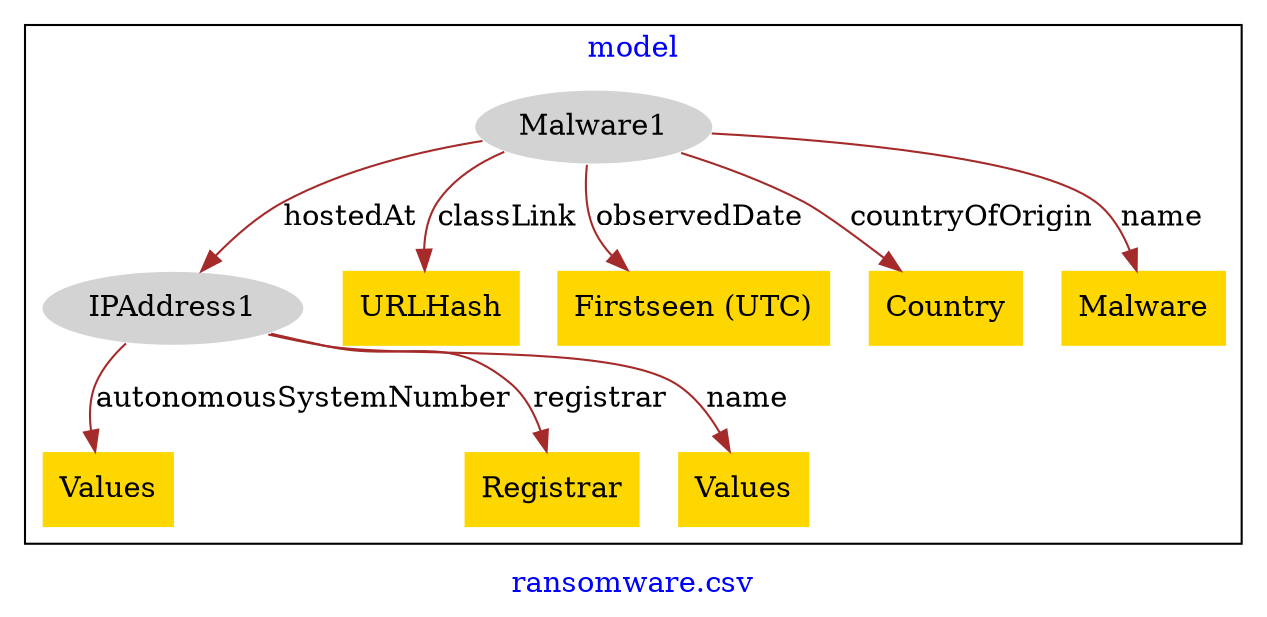 digraph n0 {
fontcolor="blue"
remincross="true"
label="ransomware.csv"
subgraph cluster {
label="model"
n2[style="filled",color="white",fillcolor="lightgray",label="IPAddress1"];
n3[shape="plaintext",style="filled",fillcolor="gold",label="Values"];
n4[shape="plaintext",style="filled",fillcolor="gold",label="Registrar"];
n5[shape="plaintext",style="filled",fillcolor="gold",label="Values"];
n6[style="filled",color="white",fillcolor="lightgray",label="Malware1"];
n7[shape="plaintext",style="filled",fillcolor="gold",label="URLHash"];
n8[shape="plaintext",style="filled",fillcolor="gold",label="Firstseen (UTC)"];
n9[shape="plaintext",style="filled",fillcolor="gold",label="Country"];
n10[shape="plaintext",style="filled",fillcolor="gold",label="Malware"];
}
n2 -> n3[color="brown",fontcolor="black",label="autonomousSystemNumber"]
n2 -> n4[color="brown",fontcolor="black",label="registrar"]
n2 -> n5[color="brown",fontcolor="black",label="name"]
n6 -> n7[color="brown",fontcolor="black",label="classLink"]
n6 -> n2[color="brown",fontcolor="black",label="hostedAt"]
n6 -> n8[color="brown",fontcolor="black",label="observedDate"]
n6 -> n9[color="brown",fontcolor="black",label="countryOfOrigin"]
n6 -> n10[color="brown",fontcolor="black",label="name"]
}
